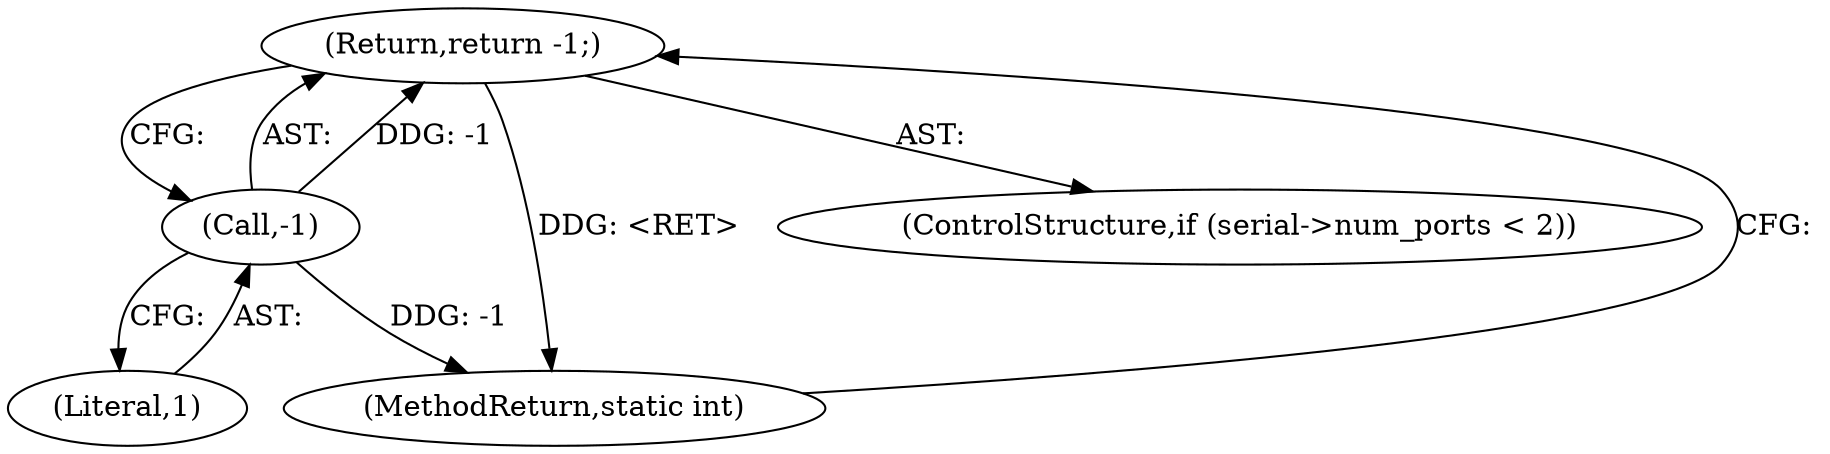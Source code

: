 digraph "1_linux_cb3232138e37129e88240a98a1d2aba2187ff57c@del" {
"1000115" [label="(Return,return -1;)"];
"1000116" [label="(Call,-1)"];
"1000168" [label="(MethodReturn,static int)"];
"1000109" [label="(ControlStructure,if (serial->num_ports < 2))"];
"1000116" [label="(Call,-1)"];
"1000115" [label="(Return,return -1;)"];
"1000117" [label="(Literal,1)"];
"1000115" -> "1000109"  [label="AST: "];
"1000115" -> "1000116"  [label="CFG: "];
"1000116" -> "1000115"  [label="AST: "];
"1000168" -> "1000115"  [label="CFG: "];
"1000115" -> "1000168"  [label="DDG: <RET>"];
"1000116" -> "1000115"  [label="DDG: -1"];
"1000116" -> "1000117"  [label="CFG: "];
"1000117" -> "1000116"  [label="AST: "];
"1000116" -> "1000168"  [label="DDG: -1"];
}
